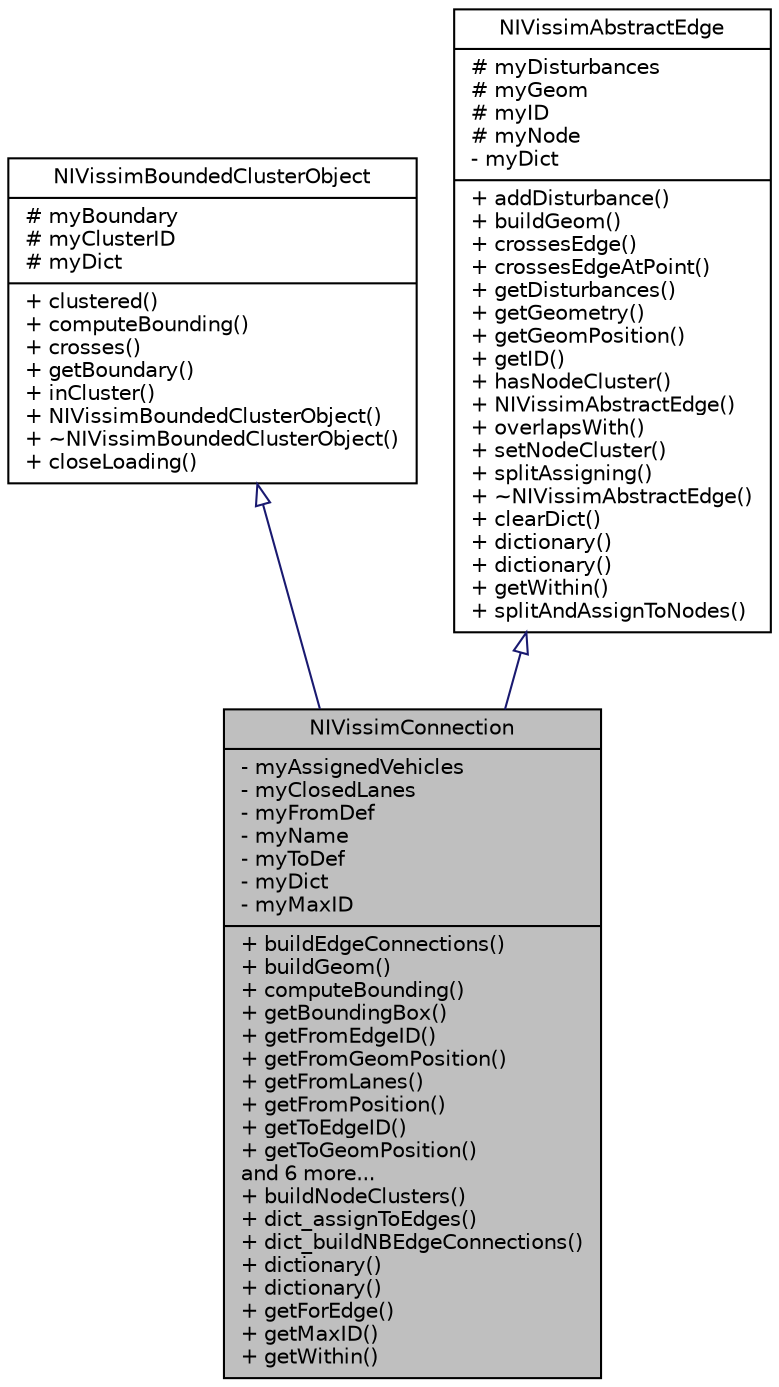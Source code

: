 digraph "NIVissimConnection"
{
  edge [fontname="Helvetica",fontsize="10",labelfontname="Helvetica",labelfontsize="10"];
  node [fontname="Helvetica",fontsize="10",shape=record];
  Node0 [label="{NIVissimConnection\n|- myAssignedVehicles\l- myClosedLanes\l- myFromDef\l- myName\l- myToDef\l- myDict\l- myMaxID\l|+ buildEdgeConnections()\l+ buildGeom()\l+ computeBounding()\l+ getBoundingBox()\l+ getFromEdgeID()\l+ getFromGeomPosition()\l+ getFromLanes()\l+ getFromPosition()\l+ getToEdgeID()\l+ getToGeomPosition()\land 6 more...\l+ buildNodeClusters()\l+ dict_assignToEdges()\l+ dict_buildNBEdgeConnections()\l+ dictionary()\l+ dictionary()\l+ getForEdge()\l+ getMaxID()\l+ getWithin()\l}",height=0.2,width=0.4,color="black", fillcolor="grey75", style="filled", fontcolor="black"];
  Node1 -> Node0 [dir="back",color="midnightblue",fontsize="10",style="solid",arrowtail="onormal",fontname="Helvetica"];
  Node1 [label="{NIVissimBoundedClusterObject\n|# myBoundary\l# myClusterID\l# myDict\l|+ clustered()\l+ computeBounding()\l+ crosses()\l+ getBoundary()\l+ inCluster()\l+ NIVissimBoundedClusterObject()\l+ ~NIVissimBoundedClusterObject()\l+ closeLoading()\l}",height=0.2,width=0.4,color="black", fillcolor="white", style="filled",URL="$d1/d3c/class_n_i_vissim_bounded_cluster_object.html"];
  Node2 -> Node0 [dir="back",color="midnightblue",fontsize="10",style="solid",arrowtail="onormal",fontname="Helvetica"];
  Node2 [label="{NIVissimAbstractEdge\n|# myDisturbances\l# myGeom\l# myID\l# myNode\l- myDict\l|+ addDisturbance()\l+ buildGeom()\l+ crossesEdge()\l+ crossesEdgeAtPoint()\l+ getDisturbances()\l+ getGeometry()\l+ getGeomPosition()\l+ getID()\l+ hasNodeCluster()\l+ NIVissimAbstractEdge()\l+ overlapsWith()\l+ setNodeCluster()\l+ splitAssigning()\l+ ~NIVissimAbstractEdge()\l+ clearDict()\l+ dictionary()\l+ dictionary()\l+ getWithin()\l+ splitAndAssignToNodes()\l}",height=0.2,width=0.4,color="black", fillcolor="white", style="filled",URL="$da/d14/class_n_i_vissim_abstract_edge.html"];
}
